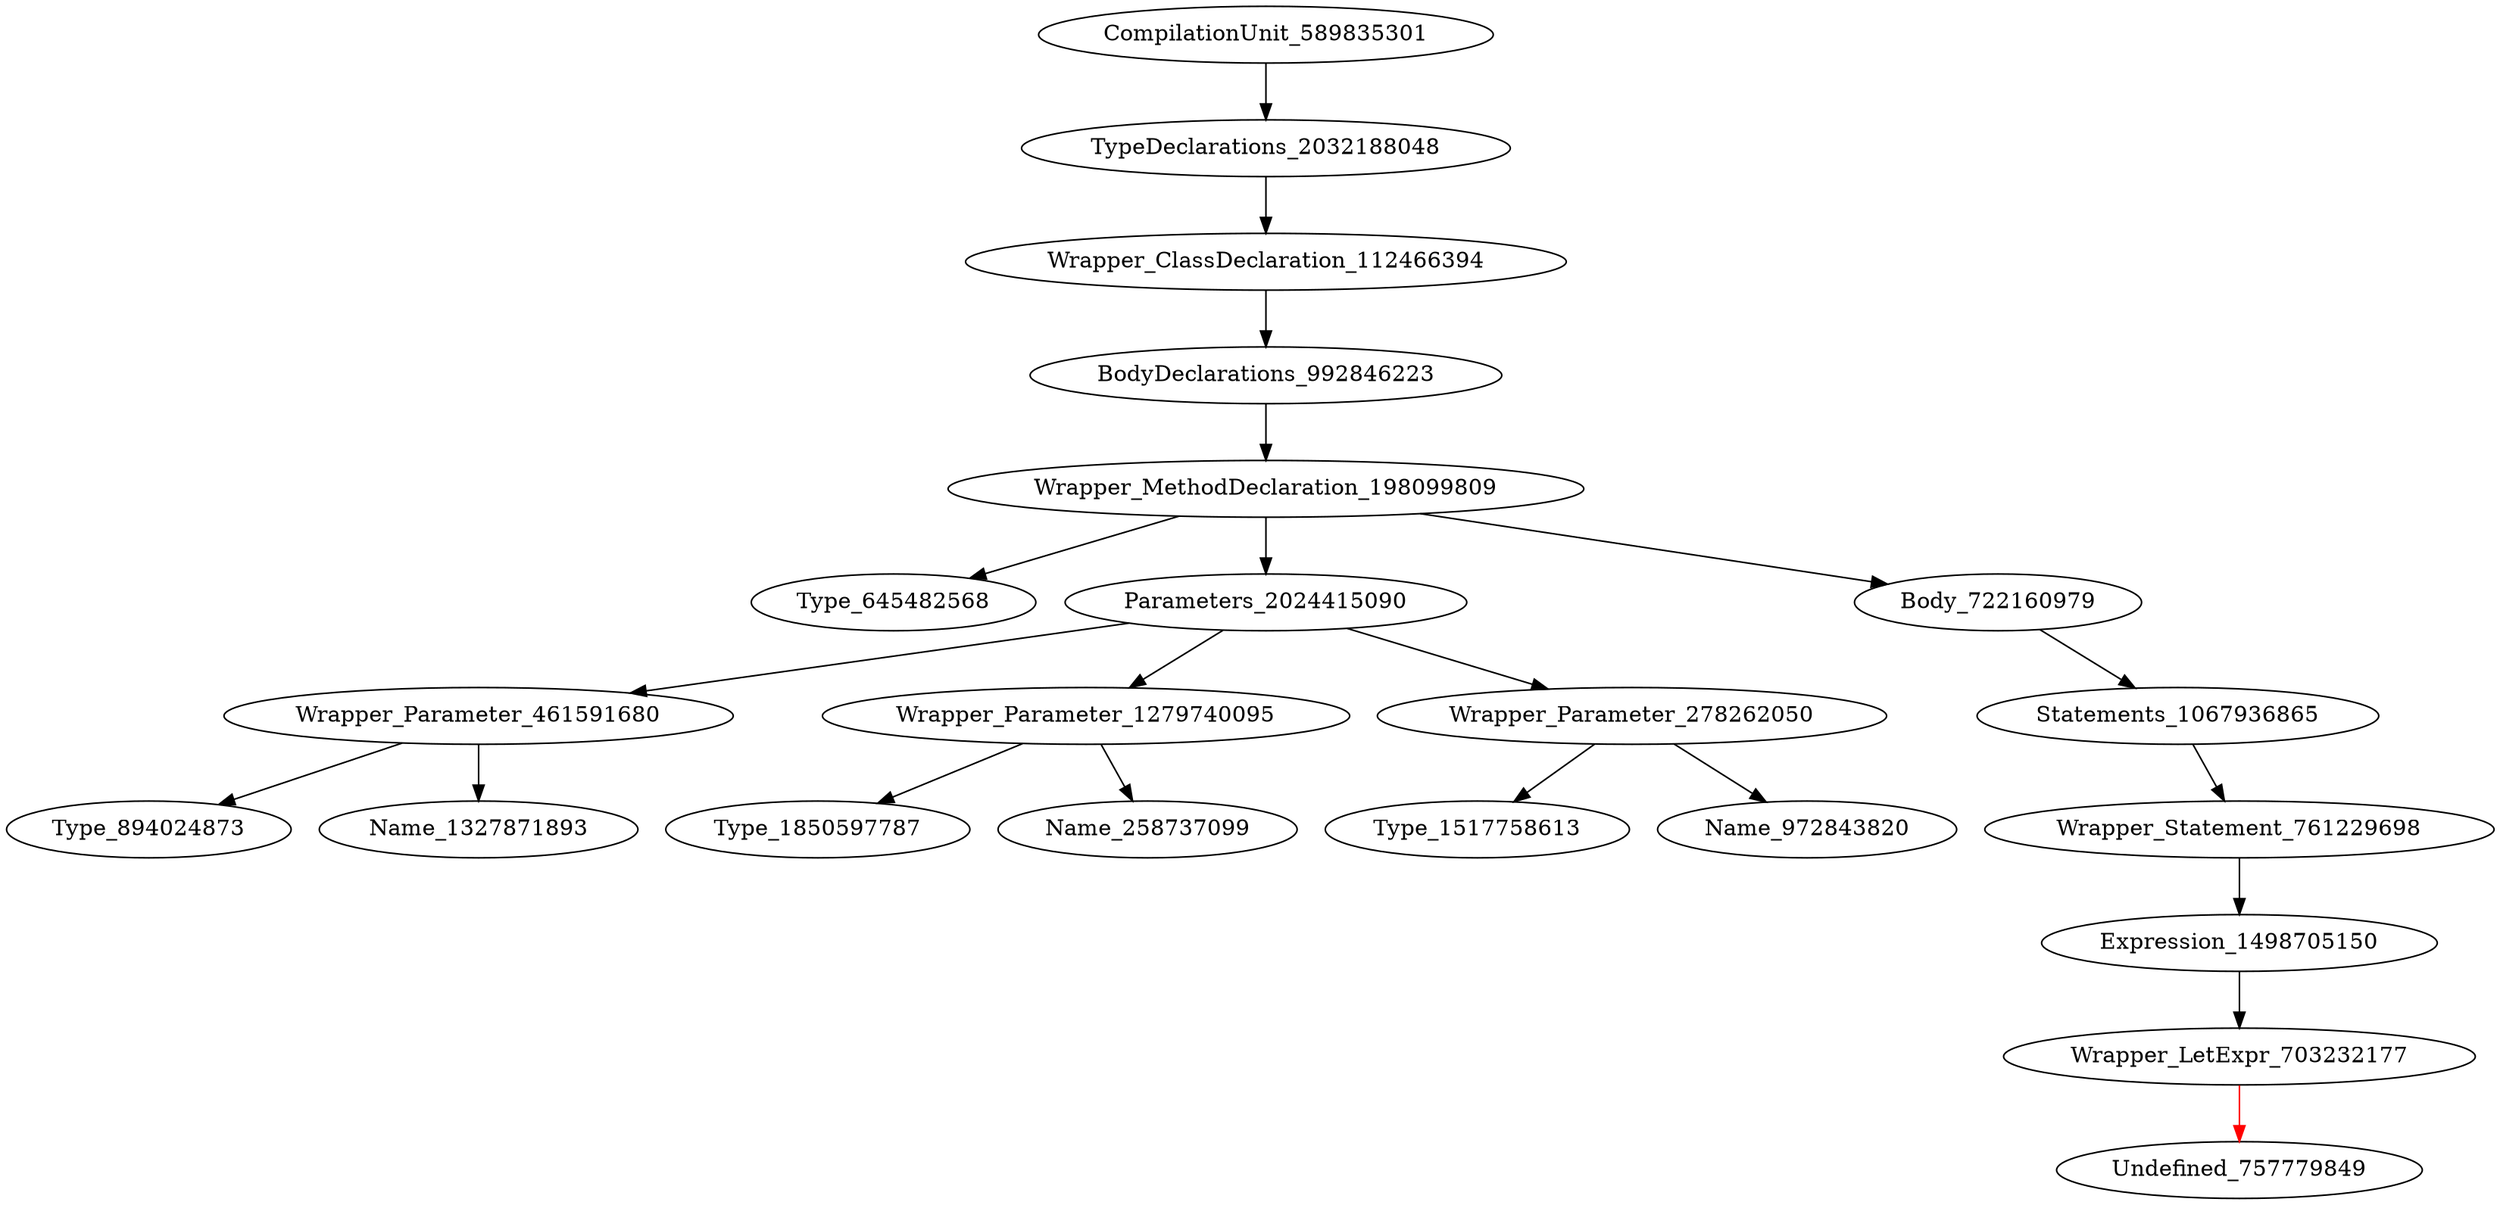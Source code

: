 digraph {
CompilationUnit_589835301 -> TypeDeclarations_2032188048
TypeDeclarations_2032188048 -> Wrapper_ClassDeclaration_112466394
Wrapper_ClassDeclaration_112466394 -> BodyDeclarations_992846223
BodyDeclarations_992846223 -> Wrapper_MethodDeclaration_198099809
Wrapper_MethodDeclaration_198099809 -> Type_645482568
Wrapper_MethodDeclaration_198099809 -> Parameters_2024415090
Wrapper_MethodDeclaration_198099809 -> Body_722160979
Parameters_2024415090 -> Wrapper_Parameter_461591680
Parameters_2024415090 -> Wrapper_Parameter_1279740095
Parameters_2024415090 -> Wrapper_Parameter_278262050
Body_722160979 -> Statements_1067936865
Wrapper_Parameter_461591680 -> Type_894024873
Wrapper_Parameter_461591680 -> Name_1327871893
Wrapper_Parameter_1279740095 -> Type_1850597787
Wrapper_Parameter_1279740095 -> Name_258737099
Wrapper_Parameter_278262050 -> Type_1517758613
Wrapper_Parameter_278262050 -> Name_972843820
Statements_1067936865 -> Wrapper_Statement_761229698
Wrapper_Statement_761229698 -> Expression_1498705150
Expression_1498705150 -> Wrapper_LetExpr_703232177
Wrapper_LetExpr_703232177 -> Undefined_757779849 [color = red] 
}